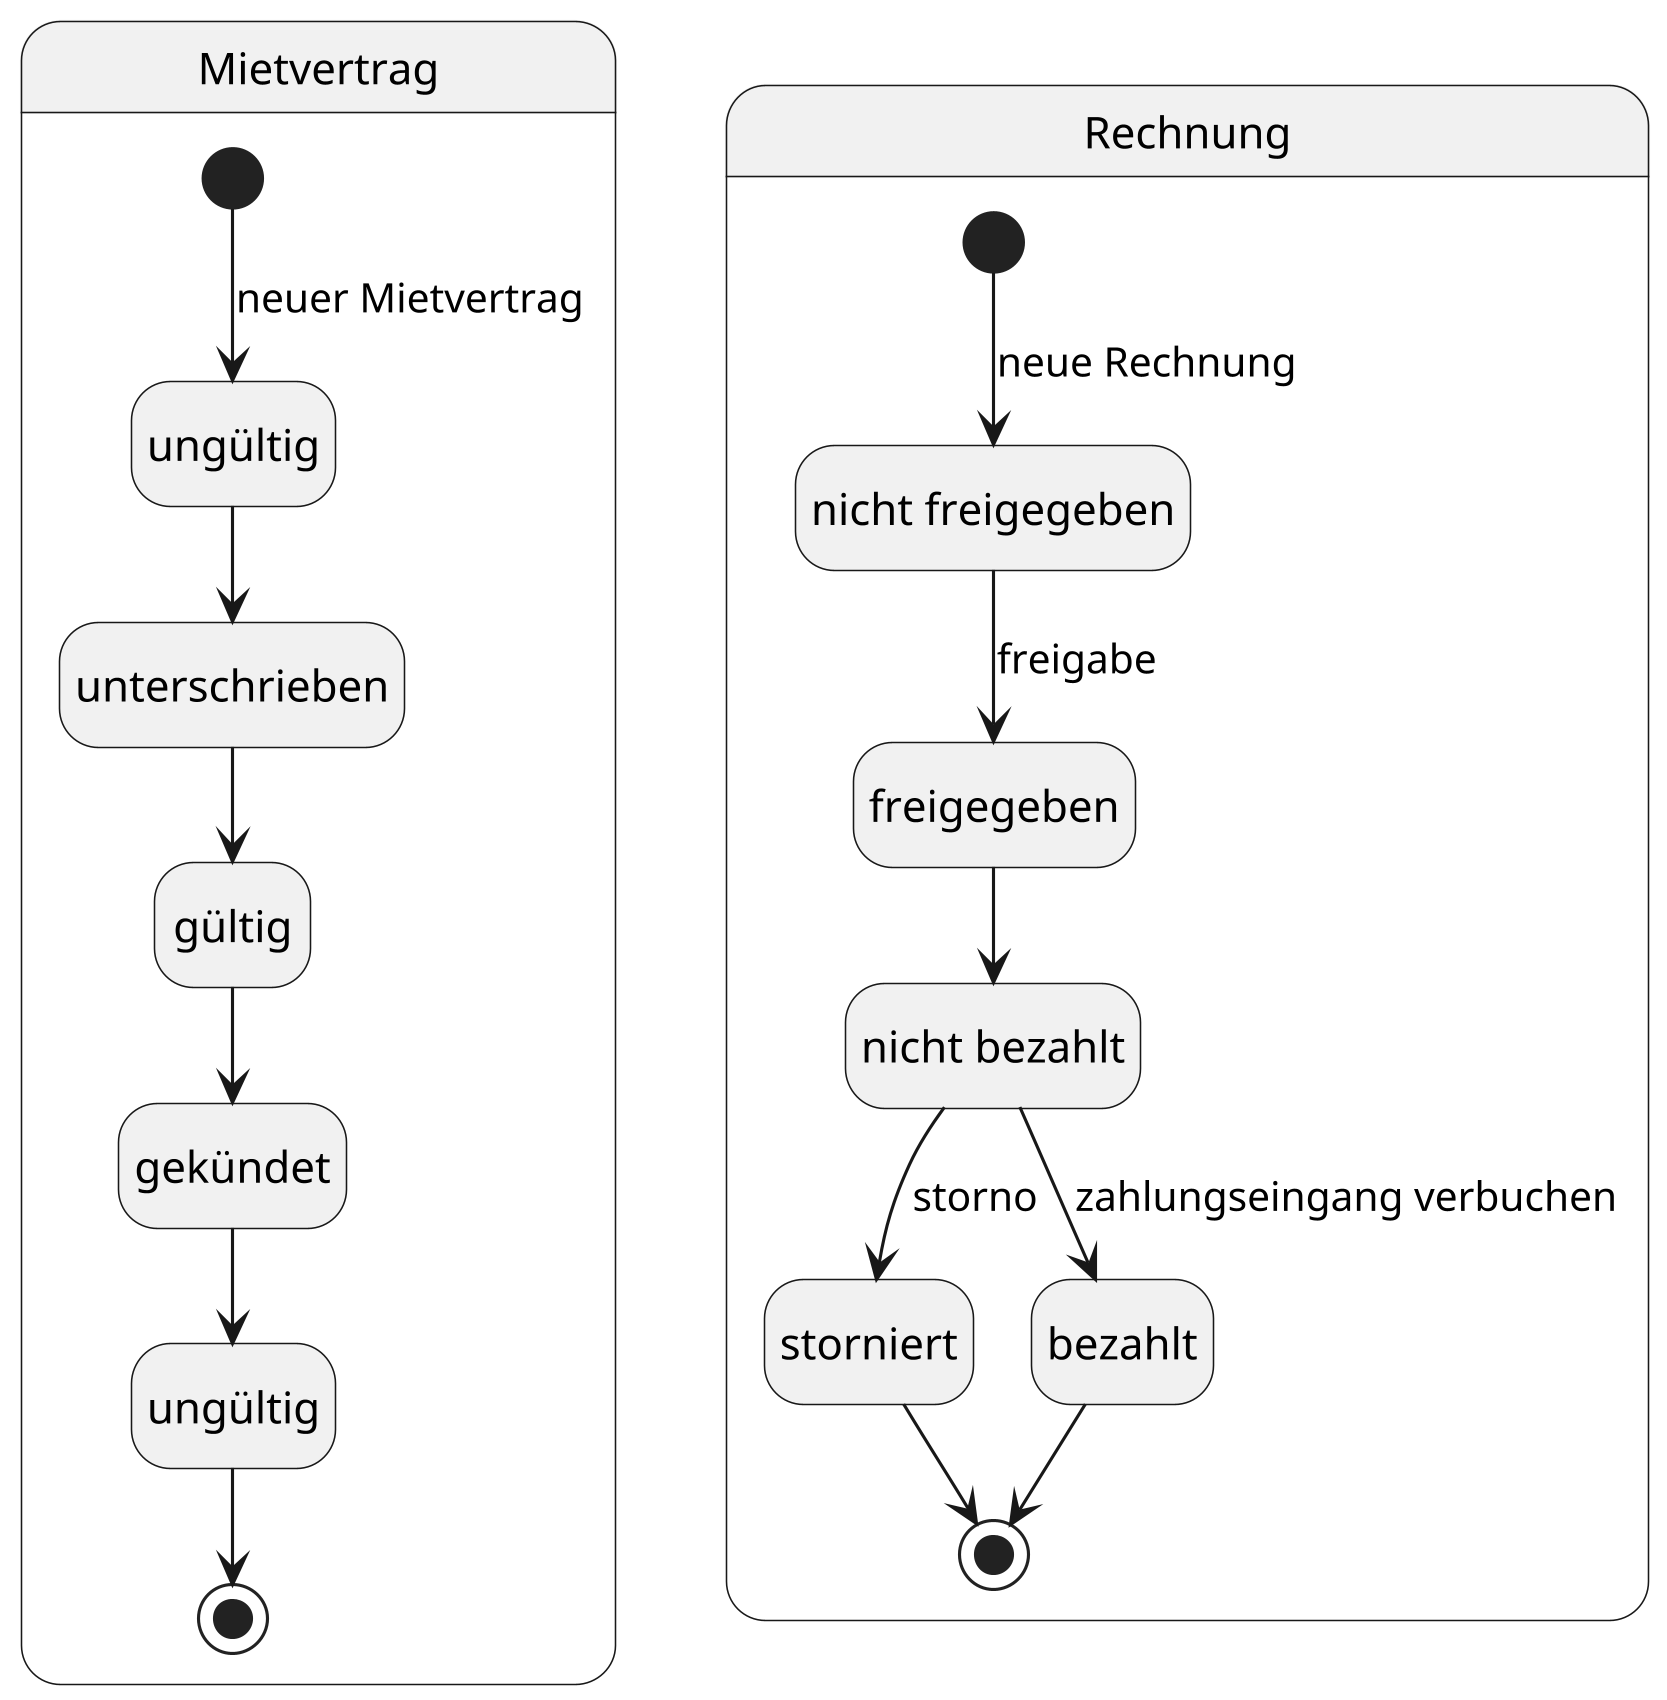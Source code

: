 @startuml mietvertragRechnung
skinparam dpi 300
hide empty description
state Mietvertrag {
[*] --> ungültig : neuer Mietvertrag
ungültig --> unterschrieben
unterschrieben --> gültig
gültig --> gekündet
state notValid as "ungültig"
gekündet --> notValid
notValid --> [*]
}
state Rechnung {
state "nicht freigegeben" as nf
[*] --> nf : neue Rechnung
nf --> freigegeben : freigabe
state nichtBezahlt as "nicht bezahlt"
freigegeben --> nichtBezahlt
nichtBezahlt --> storniert : storno
nichtBezahlt --> bezahlt : zahlungseingang verbuchen
bezahlt -->[*]
storniert -->[*]
}
@enduml